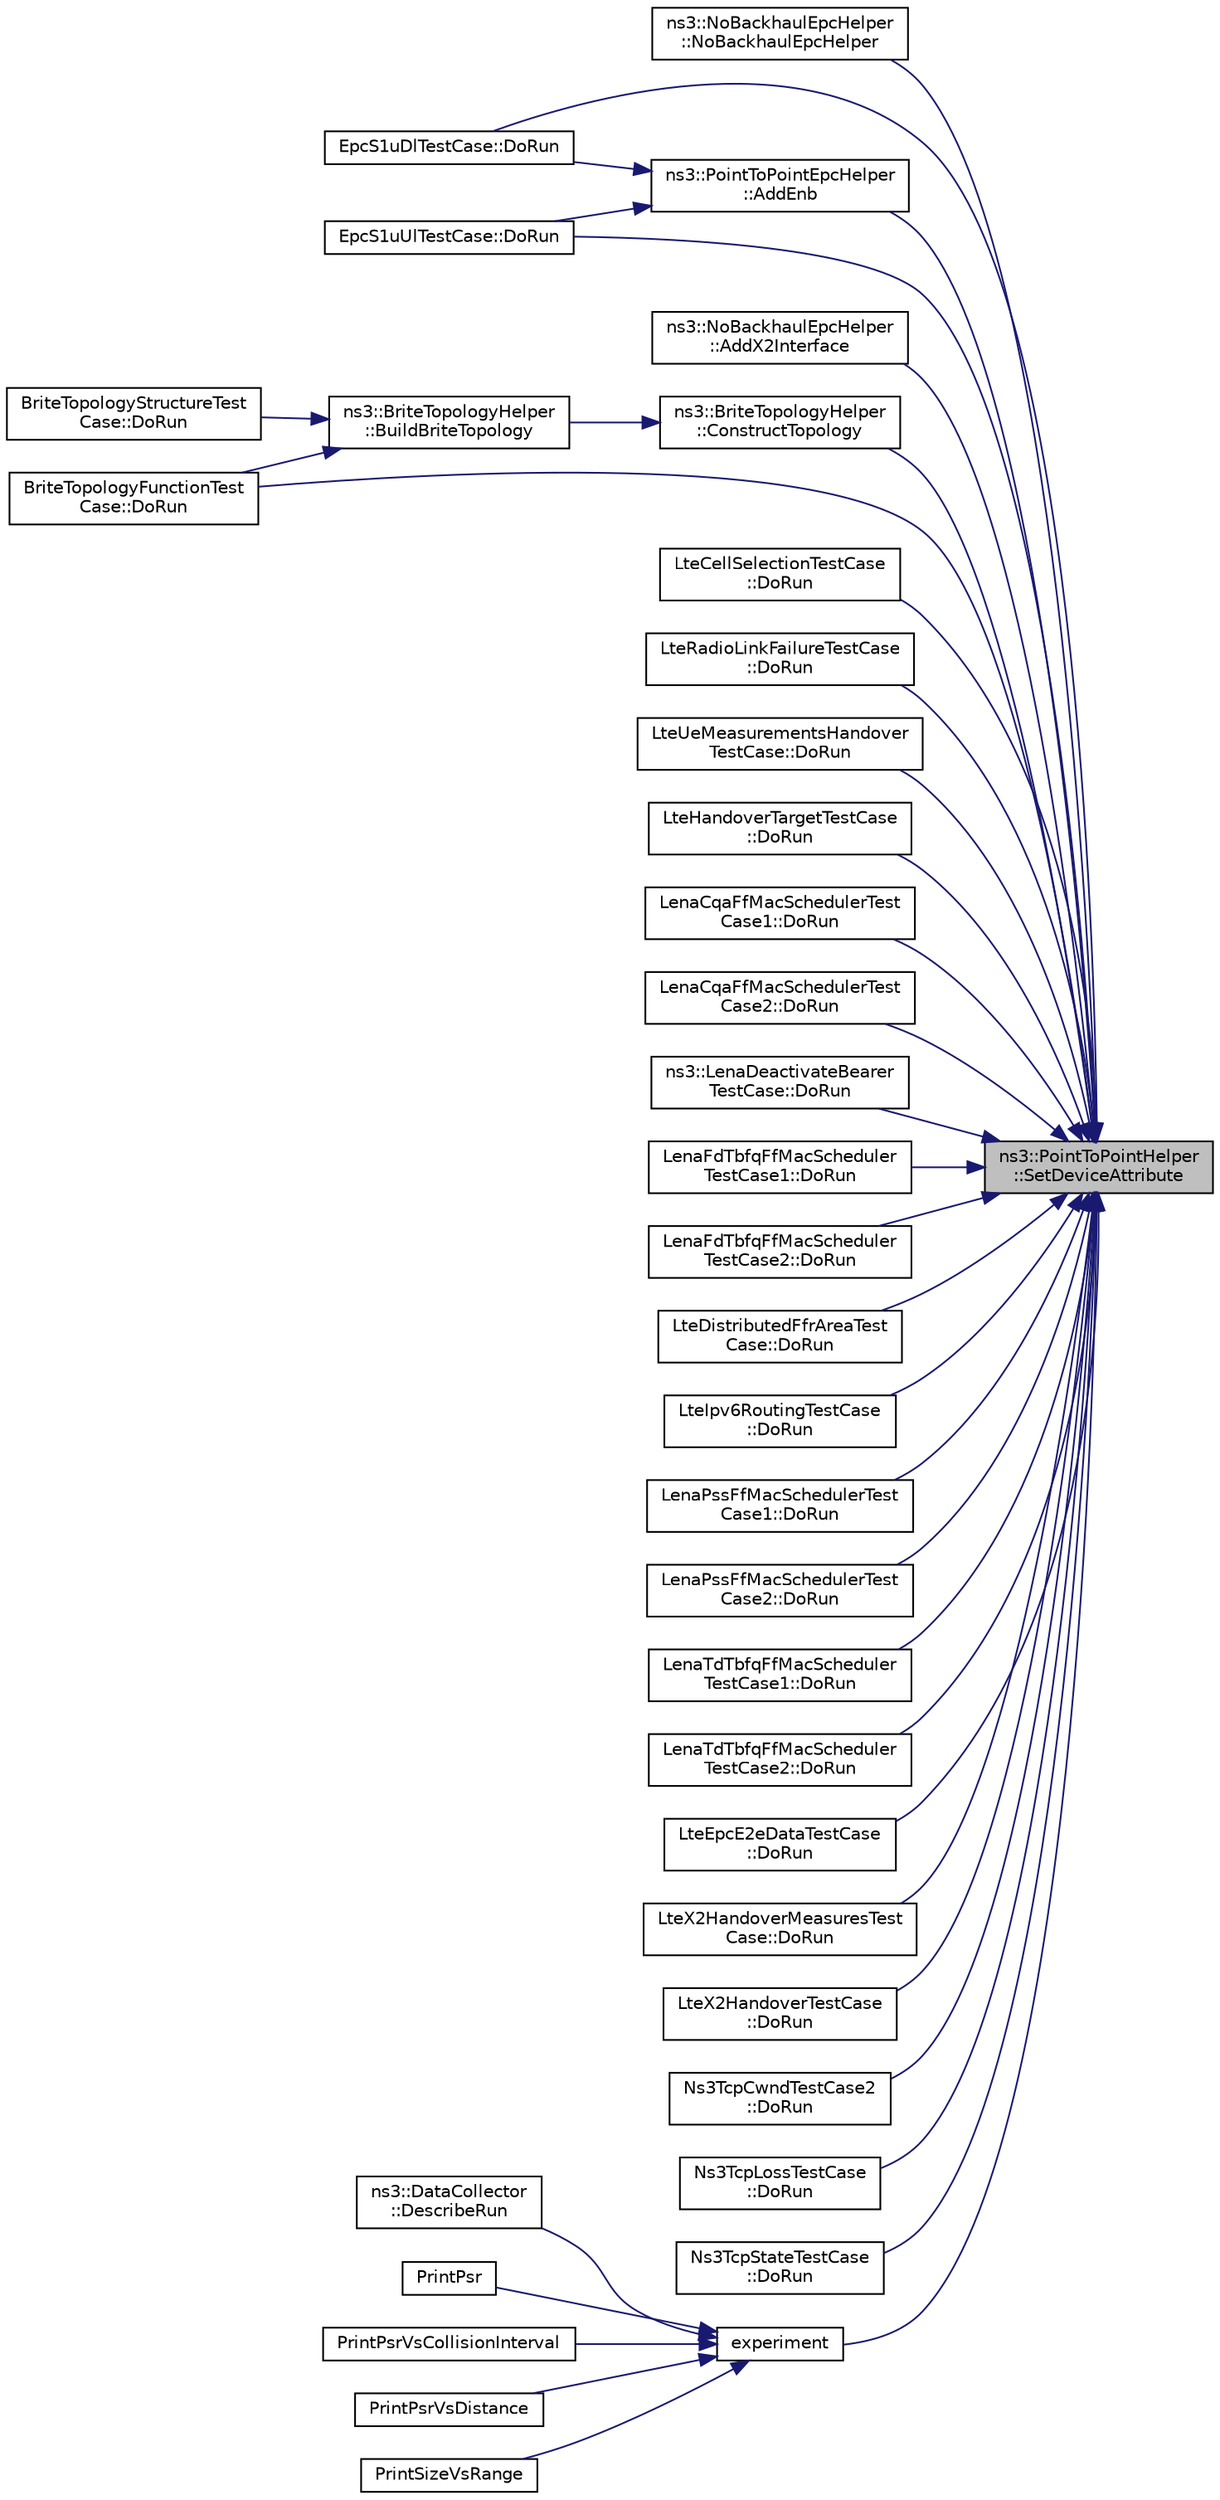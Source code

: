 digraph "ns3::PointToPointHelper::SetDeviceAttribute"
{
 // LATEX_PDF_SIZE
  edge [fontname="Helvetica",fontsize="10",labelfontname="Helvetica",labelfontsize="10"];
  node [fontname="Helvetica",fontsize="10",shape=record];
  rankdir="RL";
  Node1 [label="ns3::PointToPointHelper\l::SetDeviceAttribute",height=0.2,width=0.4,color="black", fillcolor="grey75", style="filled", fontcolor="black",tooltip="Set an attribute value to be propagated to each NetDevice created by the helper."];
  Node1 -> Node2 [dir="back",color="midnightblue",fontsize="10",style="solid",fontname="Helvetica"];
  Node2 [label="ns3::NoBackhaulEpcHelper\l::NoBackhaulEpcHelper",height=0.2,width=0.4,color="black", fillcolor="white", style="filled",URL="$classns3_1_1_no_backhaul_epc_helper.html#a8822666431eefe3a78ba2a0bf4ca1bae",tooltip="Constructor."];
  Node1 -> Node3 [dir="back",color="midnightblue",fontsize="10",style="solid",fontname="Helvetica"];
  Node3 [label="ns3::PointToPointEpcHelper\l::AddEnb",height=0.2,width=0.4,color="black", fillcolor="white", style="filled",URL="$classns3_1_1_point_to_point_epc_helper.html#a6636cc9c0501b719bd81ed13efd3c589",tooltip="Add an eNB to the EPC."];
  Node3 -> Node4 [dir="back",color="midnightblue",fontsize="10",style="solid",fontname="Helvetica"];
  Node4 [label="EpcS1uDlTestCase::DoRun",height=0.2,width=0.4,color="black", fillcolor="white", style="filled",URL="$class_epc_s1u_dl_test_case.html#a2ac9313672e6c5e2a5a33f98a77ffec2",tooltip="Implementation to actually run this TestCase."];
  Node3 -> Node5 [dir="back",color="midnightblue",fontsize="10",style="solid",fontname="Helvetica"];
  Node5 [label="EpcS1uUlTestCase::DoRun",height=0.2,width=0.4,color="black", fillcolor="white", style="filled",URL="$class_epc_s1u_ul_test_case.html#a6fa27997312de46d9b0f3ab2221a24fa",tooltip="Implementation to actually run this TestCase."];
  Node1 -> Node6 [dir="back",color="midnightblue",fontsize="10",style="solid",fontname="Helvetica"];
  Node6 [label="ns3::NoBackhaulEpcHelper\l::AddX2Interface",height=0.2,width=0.4,color="black", fillcolor="white", style="filled",URL="$classns3_1_1_no_backhaul_epc_helper.html#acf379e818b7d59a9be243b58d8d9d176",tooltip="Add an X2 interface between two eNB."];
  Node1 -> Node7 [dir="back",color="midnightblue",fontsize="10",style="solid",fontname="Helvetica"];
  Node7 [label="ns3::BriteTopologyHelper\l::ConstructTopology",height=0.2,width=0.4,color="black", fillcolor="white", style="filled",URL="$classns3_1_1_brite_topology_helper.html#a39beaa3fb7f93fa98db00503a4b50de8",tooltip=" "];
  Node7 -> Node8 [dir="back",color="midnightblue",fontsize="10",style="solid",fontname="Helvetica"];
  Node8 [label="ns3::BriteTopologyHelper\l::BuildBriteTopology",height=0.2,width=0.4,color="black", fillcolor="white", style="filled",URL="$classns3_1_1_brite_topology_helper.html#a44c7d4b65e9200851ef20283f51f0e84",tooltip="Create NS3 topology using information generated from BRITE."];
  Node8 -> Node9 [dir="back",color="midnightblue",fontsize="10",style="solid",fontname="Helvetica"];
  Node9 [label="BriteTopologyStructureTest\lCase::DoRun",height=0.2,width=0.4,color="black", fillcolor="white", style="filled",URL="$class_brite_topology_structure_test_case.html#ac13fcdb7f752c3ae580f473a1a245619",tooltip="Implementation to actually run this TestCase."];
  Node8 -> Node10 [dir="back",color="midnightblue",fontsize="10",style="solid",fontname="Helvetica"];
  Node10 [label="BriteTopologyFunctionTest\lCase::DoRun",height=0.2,width=0.4,color="black", fillcolor="white", style="filled",URL="$class_brite_topology_function_test_case.html#a8646dcfe4cd680f0fb25c5f70b2b46d6",tooltip="Implementation to actually run this TestCase."];
  Node1 -> Node11 [dir="back",color="midnightblue",fontsize="10",style="solid",fontname="Helvetica"];
  Node11 [label="LteCellSelectionTestCase\l::DoRun",height=0.2,width=0.4,color="black", fillcolor="white", style="filled",URL="$class_lte_cell_selection_test_case.html#a2ad9dadf26f7beb5d3ed1c6dfbcef90a",tooltip="Setup the simulation according to the configuration set by the class constructor, run it,..."];
  Node1 -> Node12 [dir="back",color="midnightblue",fontsize="10",style="solid",fontname="Helvetica"];
  Node12 [label="LteRadioLinkFailureTestCase\l::DoRun",height=0.2,width=0.4,color="black", fillcolor="white", style="filled",URL="$class_lte_radio_link_failure_test_case.html#ae7e2b1f96fbb5c77477c9b5b5905f347",tooltip="Setup the simulation according to the configuration set by the class constructor, run it,..."];
  Node1 -> Node13 [dir="back",color="midnightblue",fontsize="10",style="solid",fontname="Helvetica"];
  Node13 [label="LteUeMeasurementsHandover\lTestCase::DoRun",height=0.2,width=0.4,color="black", fillcolor="white", style="filled",URL="$class_lte_ue_measurements_handover_test_case.html#ae81c492f54cd25f174b26310458a7e5f",tooltip="Setup the simulation with the intended UE measurement reporting configuration, run it,..."];
  Node1 -> Node14 [dir="back",color="midnightblue",fontsize="10",style="solid",fontname="Helvetica"];
  Node14 [label="LteHandoverTargetTestCase\l::DoRun",height=0.2,width=0.4,color="black", fillcolor="white", style="filled",URL="$class_lte_handover_target_test_case.html#adc2ffaf5e89accdbf70756ad9a92ce2c",tooltip="Run a simulation of a micro-cell network using the parameters provided to the constructor function."];
  Node1 -> Node10 [dir="back",color="midnightblue",fontsize="10",style="solid",fontname="Helvetica"];
  Node1 -> Node4 [dir="back",color="midnightblue",fontsize="10",style="solid",fontname="Helvetica"];
  Node1 -> Node5 [dir="back",color="midnightblue",fontsize="10",style="solid",fontname="Helvetica"];
  Node1 -> Node15 [dir="back",color="midnightblue",fontsize="10",style="solid",fontname="Helvetica"];
  Node15 [label="LenaCqaFfMacSchedulerTest\lCase1::DoRun",height=0.2,width=0.4,color="black", fillcolor="white", style="filled",URL="$class_lena_cqa_ff_mac_scheduler_test_case1.html#a91b3e2ef4ff292dbeda5559ff0eae1e6",tooltip="Implementation to actually run this TestCase."];
  Node1 -> Node16 [dir="back",color="midnightblue",fontsize="10",style="solid",fontname="Helvetica"];
  Node16 [label="LenaCqaFfMacSchedulerTest\lCase2::DoRun",height=0.2,width=0.4,color="black", fillcolor="white", style="filled",URL="$class_lena_cqa_ff_mac_scheduler_test_case2.html#a773e8490a80a3afe50adf54d713d3e4a",tooltip="Implementation to actually run this TestCase."];
  Node1 -> Node17 [dir="back",color="midnightblue",fontsize="10",style="solid",fontname="Helvetica"];
  Node17 [label="ns3::LenaDeactivateBearer\lTestCase::DoRun",height=0.2,width=0.4,color="black", fillcolor="white", style="filled",URL="$classns3_1_1_lena_deactivate_bearer_test_case.html#a214d777e46f96b701efdfd360871f53f",tooltip="Implementation to actually run this TestCase."];
  Node1 -> Node18 [dir="back",color="midnightblue",fontsize="10",style="solid",fontname="Helvetica"];
  Node18 [label="LenaFdTbfqFfMacScheduler\lTestCase1::DoRun",height=0.2,width=0.4,color="black", fillcolor="white", style="filled",URL="$class_lena_fd_tbfq_ff_mac_scheduler_test_case1.html#ae0536bf54d4e05fbf3600c1654c14cc0",tooltip="Implementation to actually run this TestCase."];
  Node1 -> Node19 [dir="back",color="midnightblue",fontsize="10",style="solid",fontname="Helvetica"];
  Node19 [label="LenaFdTbfqFfMacScheduler\lTestCase2::DoRun",height=0.2,width=0.4,color="black", fillcolor="white", style="filled",URL="$class_lena_fd_tbfq_ff_mac_scheduler_test_case2.html#a2e43d4f9483463dffa86410a1ce47140",tooltip="Implementation to actually run this TestCase."];
  Node1 -> Node20 [dir="back",color="midnightblue",fontsize="10",style="solid",fontname="Helvetica"];
  Node20 [label="LteDistributedFfrAreaTest\lCase::DoRun",height=0.2,width=0.4,color="black", fillcolor="white", style="filled",URL="$class_lte_distributed_ffr_area_test_case.html#a1a386a39f2ddc3d22b17a134b775e2b7",tooltip="Implementation to actually run this TestCase."];
  Node1 -> Node21 [dir="back",color="midnightblue",fontsize="10",style="solid",fontname="Helvetica"];
  Node21 [label="LteIpv6RoutingTestCase\l::DoRun",height=0.2,width=0.4,color="black", fillcolor="white", style="filled",URL="$class_lte_ipv6_routing_test_case.html#a346533727aeb404f4eef06a2a8c41d5d",tooltip="Implementation to actually run this TestCase."];
  Node1 -> Node22 [dir="back",color="midnightblue",fontsize="10",style="solid",fontname="Helvetica"];
  Node22 [label="LenaPssFfMacSchedulerTest\lCase1::DoRun",height=0.2,width=0.4,color="black", fillcolor="white", style="filled",URL="$class_lena_pss_ff_mac_scheduler_test_case1.html#a82b48ffdd476a2c0b5b111aaa2702fc9",tooltip="Implementation to actually run this TestCase."];
  Node1 -> Node23 [dir="back",color="midnightblue",fontsize="10",style="solid",fontname="Helvetica"];
  Node23 [label="LenaPssFfMacSchedulerTest\lCase2::DoRun",height=0.2,width=0.4,color="black", fillcolor="white", style="filled",URL="$class_lena_pss_ff_mac_scheduler_test_case2.html#aff2e955c075aacd1f05d38b81ace0c3a",tooltip="Implementation to actually run this TestCase."];
  Node1 -> Node24 [dir="back",color="midnightblue",fontsize="10",style="solid",fontname="Helvetica"];
  Node24 [label="LenaTdTbfqFfMacScheduler\lTestCase1::DoRun",height=0.2,width=0.4,color="black", fillcolor="white", style="filled",URL="$class_lena_td_tbfq_ff_mac_scheduler_test_case1.html#a7cc404c3537ef82bd8c4d8ebee0af929",tooltip="Implementation to actually run this TestCase."];
  Node1 -> Node25 [dir="back",color="midnightblue",fontsize="10",style="solid",fontname="Helvetica"];
  Node25 [label="LenaTdTbfqFfMacScheduler\lTestCase2::DoRun",height=0.2,width=0.4,color="black", fillcolor="white", style="filled",URL="$class_lena_td_tbfq_ff_mac_scheduler_test_case2.html#a4029c5006bf9136e36d90101934b1db0",tooltip="Implementation to actually run this TestCase."];
  Node1 -> Node26 [dir="back",color="midnightblue",fontsize="10",style="solid",fontname="Helvetica"];
  Node26 [label="LteEpcE2eDataTestCase\l::DoRun",height=0.2,width=0.4,color="black", fillcolor="white", style="filled",URL="$class_lte_epc_e2e_data_test_case.html#a7b55bb639cd07d8b68365444a4cea639",tooltip="Implementation to actually run this TestCase."];
  Node1 -> Node27 [dir="back",color="midnightblue",fontsize="10",style="solid",fontname="Helvetica"];
  Node27 [label="LteX2HandoverMeasuresTest\lCase::DoRun",height=0.2,width=0.4,color="black", fillcolor="white", style="filled",URL="$class_lte_x2_handover_measures_test_case.html#a6aefe1e71df347688687fb5d8dd54104",tooltip="Implementation to actually run this TestCase."];
  Node1 -> Node28 [dir="back",color="midnightblue",fontsize="10",style="solid",fontname="Helvetica"];
  Node28 [label="LteX2HandoverTestCase\l::DoRun",height=0.2,width=0.4,color="black", fillcolor="white", style="filled",URL="$class_lte_x2_handover_test_case.html#a5d77d6fbe61da649203846d4617b4716",tooltip="Implementation to actually run this TestCase."];
  Node1 -> Node29 [dir="back",color="midnightblue",fontsize="10",style="solid",fontname="Helvetica"];
  Node29 [label="Ns3TcpCwndTestCase2\l::DoRun",height=0.2,width=0.4,color="black", fillcolor="white", style="filled",URL="$class_ns3_tcp_cwnd_test_case2.html#a861689d2e951548eacc10b7f5c24540d",tooltip="Implementation to actually run this TestCase."];
  Node1 -> Node30 [dir="back",color="midnightblue",fontsize="10",style="solid",fontname="Helvetica"];
  Node30 [label="Ns3TcpLossTestCase\l::DoRun",height=0.2,width=0.4,color="black", fillcolor="white", style="filled",URL="$class_ns3_tcp_loss_test_case.html#aa6494c8b5df42627efd9625374b2eeeb",tooltip="Implementation to actually run this TestCase."];
  Node1 -> Node31 [dir="back",color="midnightblue",fontsize="10",style="solid",fontname="Helvetica"];
  Node31 [label="Ns3TcpStateTestCase\l::DoRun",height=0.2,width=0.4,color="black", fillcolor="white", style="filled",URL="$class_ns3_tcp_state_test_case.html#a62dd7855d89e540bf08e8ac2e9febf9f",tooltip="Implementation to actually run this TestCase."];
  Node1 -> Node32 [dir="back",color="midnightblue",fontsize="10",style="solid",fontname="Helvetica"];
  Node32 [label="experiment",height=0.2,width=0.4,color="black", fillcolor="white", style="filled",URL="$cobalt-vs-codel_8cc.html#a6397b590e75a0f7841fcfa02a2ea7611",tooltip=" "];
  Node32 -> Node33 [dir="back",color="midnightblue",fontsize="10",style="solid",fontname="Helvetica"];
  Node33 [label="ns3::DataCollector\l::DescribeRun",height=0.2,width=0.4,color="black", fillcolor="white", style="filled",URL="$classns3_1_1_data_collector.html#acbe01ba4bbd08201837d89f4d9f70c8d",tooltip="Provide specific parameters to the DataCollector."];
  Node32 -> Node34 [dir="back",color="midnightblue",fontsize="10",style="solid",fontname="Helvetica"];
  Node34 [label="PrintPsr",height=0.2,width=0.4,color="black", fillcolor="white", style="filled",URL="$wifi-phy-test_8cc.html#a42c1d9e27262bb5d89d810ed801256a4",tooltip=" "];
  Node32 -> Node35 [dir="back",color="midnightblue",fontsize="10",style="solid",fontname="Helvetica"];
  Node35 [label="PrintPsrVsCollisionInterval",height=0.2,width=0.4,color="black", fillcolor="white", style="filled",URL="$wifi-phy-test_8cc.html#aab44d6a0275b5772fc749d381feea8ab",tooltip=" "];
  Node32 -> Node36 [dir="back",color="midnightblue",fontsize="10",style="solid",fontname="Helvetica"];
  Node36 [label="PrintPsrVsDistance",height=0.2,width=0.4,color="black", fillcolor="white", style="filled",URL="$wifi-phy-test_8cc.html#abd961820fb9558c644885450fb13fb6d",tooltip=" "];
  Node32 -> Node37 [dir="back",color="midnightblue",fontsize="10",style="solid",fontname="Helvetica"];
  Node37 [label="PrintSizeVsRange",height=0.2,width=0.4,color="black", fillcolor="white", style="filled",URL="$wifi-phy-test_8cc.html#ad67fa807e9515a1be5f27713480d1687",tooltip=" "];
}
